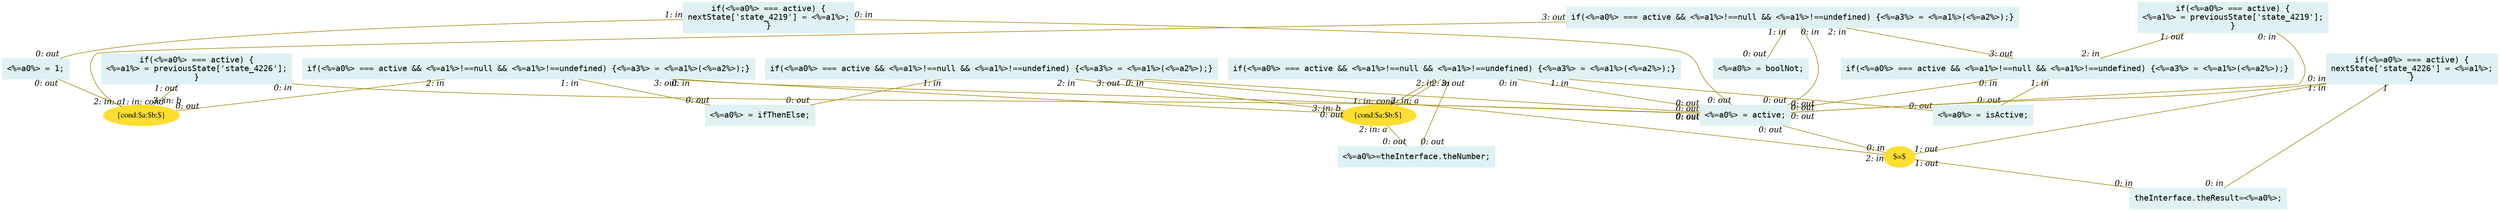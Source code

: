 digraph g{node_3981 [shape="box", style="filled", color="#dff1f2", fontname="Courier", label="<%=a0%>=theInterface.theNumber;
" ]
node_3983 [shape="box", style="filled", color="#dff1f2", fontname="Courier", label="theInterface.theResult=<%=a0%>;
" ]
node_4081 [shape="ellipse", style="filled", color="#ffde2f", fontname="Times", label="{cond:$a:$b:$}" ]
node_4116 [shape="ellipse", style="filled", color="#ffde2f", fontname="Times", label="{cond:$a:$b:$}" ]
node_4130 [shape="ellipse", style="filled", color="#ffde2f", fontname="Times", label="$=$" ]
node_4165 [shape="box", style="filled", color="#dff1f2", fontname="Courier", label="<%=a0%> = active;
" ]
node_4182 [shape="box", style="filled", color="#dff1f2", fontname="Courier", label="<%=a0%> = isActive;
" ]
node_4185 [shape="box", style="filled", color="#dff1f2", fontname="Courier", label="<%=a0%> = boolNot;
" ]
node_4187 [shape="box", style="filled", color="#dff1f2", fontname="Courier", label="<%=a0%> = ifThenElse;
" ]
node_4190 [shape="box", style="filled", color="#dff1f2", fontname="Courier", label="<%=a0%> = 1;
" ]
node_4193 [shape="box", style="filled", color="#dff1f2", fontname="Courier", label="if(<%=a0%> === active && <%=a1%>!==null && <%=a1%>!==undefined) {<%=a3%> = <%=a1%>(<%=a2%>);}
" ]
node_4198 [shape="box", style="filled", color="#dff1f2", fontname="Courier", label="if(<%=a0%> === active && <%=a1%>!==null && <%=a1%>!==undefined) {<%=a3%> = <%=a1%>(<%=a2%>);}
" ]
node_4203 [shape="box", style="filled", color="#dff1f2", fontname="Courier", label="if(<%=a0%> === active && <%=a1%>!==null && <%=a1%>!==undefined) {<%=a3%> = <%=a1%>(<%=a2%>);}
" ]
node_4208 [shape="box", style="filled", color="#dff1f2", fontname="Courier", label="if(<%=a0%> === active && <%=a1%>!==null && <%=a1%>!==undefined) {<%=a3%> = <%=a1%>(<%=a2%>);}
" ]
node_4214 [shape="box", style="filled", color="#dff1f2", fontname="Courier", label="if(<%=a0%> === active && <%=a1%>!==null && <%=a1%>!==undefined) {<%=a3%> = <%=a1%>(<%=a2%>);}
" ]
node_4220 [shape="box", style="filled", color="#dff1f2", fontname="Courier", label="if(<%=a0%> === active) {
<%=a1%> = previousState['state_4219'];
}
" ]
node_4223 [shape="box", style="filled", color="#dff1f2", fontname="Courier", label="if(<%=a0%> === active) {
nextState['state_4219'] = <%=a1%>;
}
" ]
node_4227 [shape="box", style="filled", color="#dff1f2", fontname="Courier", label="if(<%=a0%> === active) {
<%=a1%> = previousState['state_4226'];
}
" ]
node_4230 [shape="box", style="filled", color="#dff1f2", fontname="Courier", label="if(<%=a0%> === active) {
nextState['state_4226'] = <%=a1%>;
}
" ]
node_4165 -> node_4130 [dir=none, arrowHead=none, fontname="Times-Italic", arrowsize=1, color="#9d8400", label="",  headlabel="0: in", taillabel="0: out" ]
node_4190 -> node_4081 [dir=none, arrowHead=none, fontname="Times-Italic", arrowsize=1, color="#9d8400", label="",  headlabel="2: in: a", taillabel="0: out" ]
node_4193 -> node_4165 [dir=none, arrowHead=none, fontname="Times-Italic", arrowsize=1, color="#9d8400", label="",  headlabel="0: out", taillabel="0: in" ]
node_4193 -> node_4182 [dir=none, arrowHead=none, fontname="Times-Italic", arrowsize=1, color="#9d8400", label="",  headlabel="0: out", taillabel="1: in" ]
node_4198 -> node_4165 [dir=none, arrowHead=none, fontname="Times-Italic", arrowsize=1, color="#9d8400", label="",  headlabel="0: out", taillabel="0: in" ]
node_4198 -> node_4185 [dir=none, arrowHead=none, fontname="Times-Italic", arrowsize=1, color="#9d8400", label="",  headlabel="0: out", taillabel="1: in" ]
node_4198 -> node_4193 [dir=none, arrowHead=none, fontname="Times-Italic", arrowsize=1, color="#9d8400", label="",  headlabel="3: out", taillabel="2: in" ]
node_4198 -> node_4081 [dir=none, arrowHead=none, fontname="Times-Italic", arrowsize=1, color="#9d8400", label="",  headlabel="1: in: cond", taillabel="3: out" ]
node_4203 -> node_4165 [dir=none, arrowHead=none, fontname="Times-Italic", arrowsize=1, color="#9d8400", label="",  headlabel="0: out", taillabel="0: in" ]
node_4203 -> node_4187 [dir=none, arrowHead=none, fontname="Times-Italic", arrowsize=1, color="#9d8400", label="",  headlabel="0: out", taillabel="1: in" ]
node_4203 -> node_4081 [dir=none, arrowHead=none, fontname="Times-Italic", arrowsize=1, color="#9d8400", label="",  headlabel="0: out", taillabel="2: in" ]
node_4203 -> node_4116 [dir=none, arrowHead=none, fontname="Times-Italic", arrowsize=1, color="#9d8400", label="",  headlabel="3: in: b", taillabel="3: out" ]
node_4208 -> node_4165 [dir=none, arrowHead=none, fontname="Times-Italic", arrowsize=1, color="#9d8400", label="",  headlabel="0: out", taillabel="0: in" ]
node_4208 -> node_4182 [dir=none, arrowHead=none, fontname="Times-Italic", arrowsize=1, color="#9d8400", label="",  headlabel="0: out", taillabel="1: in" ]
node_4208 -> node_4116 [dir=none, arrowHead=none, fontname="Times-Italic", arrowsize=1, color="#9d8400", label="",  headlabel="2: in: a", taillabel="2: in" ]
node_4208 -> node_4116 [dir=none, arrowHead=none, fontname="Times-Italic", arrowsize=1, color="#9d8400", label="",  headlabel="1: in: cond", taillabel="3: out" ]
node_4214 -> node_4165 [dir=none, arrowHead=none, fontname="Times-Italic", arrowsize=1, color="#9d8400", label="",  headlabel="0: out", taillabel="0: in" ]
node_4214 -> node_4187 [dir=none, arrowHead=none, fontname="Times-Italic", arrowsize=1, color="#9d8400", label="",  headlabel="0: out", taillabel="1: in" ]
node_4214 -> node_4116 [dir=none, arrowHead=none, fontname="Times-Italic", arrowsize=1, color="#9d8400", label="",  headlabel="0: out", taillabel="2: in" ]
node_4214 -> node_4130 [dir=none, arrowHead=none, fontname="Times-Italic", arrowsize=1, color="#9d8400", label="",  headlabel="2: in", taillabel="3: out" ]
node_4220 -> node_4165 [dir=none, arrowHead=none, fontname="Times-Italic", arrowsize=1, color="#9d8400", label="",  headlabel="0: out", taillabel="0: in" ]
node_4220 -> node_4193 [dir=none, arrowHead=none, fontname="Times-Italic", arrowsize=1, color="#9d8400", label="",  headlabel="2: in", taillabel="1: out" ]
node_4223 -> node_4165 [dir=none, arrowHead=none, fontname="Times-Italic", arrowsize=1, color="#9d8400", label="",  headlabel="0: out", taillabel="0: in" ]
node_4223 -> node_4190 [dir=none, arrowHead=none, fontname="Times-Italic", arrowsize=1, color="#9d8400", label="",  headlabel="0: out", taillabel="1: in" ]
node_4227 -> node_4165 [dir=none, arrowHead=none, fontname="Times-Italic", arrowsize=1, color="#9d8400", label="",  headlabel="0: out", taillabel="0: in" ]
node_4227 -> node_4081 [dir=none, arrowHead=none, fontname="Times-Italic", arrowsize=1, color="#9d8400", label="",  headlabel="3: in: b", taillabel="1: out" ]
node_4230 -> node_4165 [dir=none, arrowHead=none, fontname="Times-Italic", arrowsize=1, color="#9d8400", label="",  headlabel="0: out", taillabel="0: in" ]
node_4230 -> node_4130 [dir=none, arrowHead=none, fontname="Times-Italic", arrowsize=1, color="#9d8400", label="",  headlabel="1: out", taillabel="1: in" ]
node_4116 -> node_3981 [dir=none, arrowHead=none, fontname="Times-Italic", arrowsize=1, color="#9d8400", label="",  headlabel="0: out", taillabel="2: in: a" ]
node_4208 -> node_3981 [dir=none, arrowHead=none, fontname="Times-Italic", arrowsize=1, color="#9d8400", label="",  headlabel="0: out", taillabel="2: in" ]
node_4130 -> node_3983 [dir=none, arrowHead=none, fontname="Times-Italic", arrowsize=1, color="#9d8400", label="",  headlabel="0: in", taillabel="1: out" ]
node_4230 -> node_3983 [dir=none, arrowHead=none, fontname="Times-Italic", arrowsize=1, color="#9d8400", label="",  headlabel="0: in", taillabel="1" ]
}